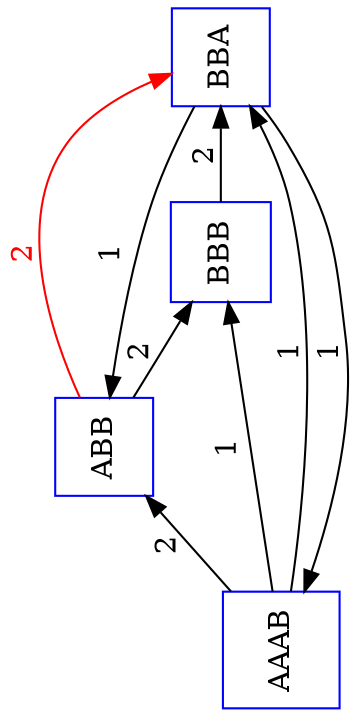  digraph t12_gr4_alt {
 rankdir=LR;
 orientation=landscape;
 size = 10;

2   [shape="square",label="AAAB",color="blue",pos="0,2!"];
3   [shape="square",label="ABB",color="blue",pos="2,2!"];
4   [shape="square",label="BBA",color="blue",pos="2,0!"];
5   [shape="square",label="BBB",color="blue",pos="0,0!"];

2 -> 3 [label="2"];
2 -> 4 [label="1"];
2 -> 5 [label="1"];
3 -> 4 [label="2",color="red",fontcolor="red"];
3 -> 5 [label="2"];
4 -> 2 [label="1"];
4 -> 3 [label="1"];
5 -> 4 [label="2"];

 }



